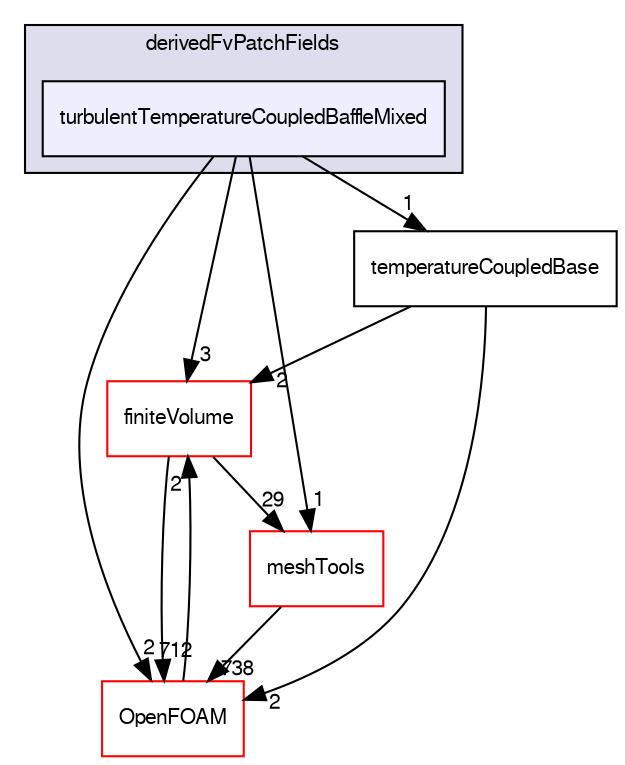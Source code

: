 digraph "src/turbulenceModels/compressible/turbulenceModel/derivedFvPatchFields/turbulentTemperatureCoupledBaffleMixed" {
  bgcolor=transparent;
  compound=true
  node [ fontsize="10", fontname="FreeSans"];
  edge [ labelfontsize="10", labelfontname="FreeSans"];
  subgraph clusterdir_8f6aa822d17729831179b3b352be3d81 {
    graph [ bgcolor="#ddddee", pencolor="black", label="derivedFvPatchFields" fontname="FreeSans", fontsize="10", URL="dir_8f6aa822d17729831179b3b352be3d81.html"]
  dir_da28ff680b9d77d0aab7c6bbfc53fbdb [shape=box, label="turbulentTemperatureCoupledBaffleMixed", style="filled", fillcolor="#eeeeff", pencolor="black", URL="dir_da28ff680b9d77d0aab7c6bbfc53fbdb.html"];
  }
  dir_9bd15774b555cf7259a6fa18f99fe99b [shape=box label="finiteVolume" color="red" URL="dir_9bd15774b555cf7259a6fa18f99fe99b.html"];
  dir_e79731898a9d0d7e176dc65d2ec307ec [shape=box label="temperatureCoupledBase" URL="dir_e79731898a9d0d7e176dc65d2ec307ec.html"];
  dir_ae30ad0bef50cf391b24c614251bb9fd [shape=box label="meshTools" color="red" URL="dir_ae30ad0bef50cf391b24c614251bb9fd.html"];
  dir_c5473ff19b20e6ec4dfe5c310b3778a8 [shape=box label="OpenFOAM" color="red" URL="dir_c5473ff19b20e6ec4dfe5c310b3778a8.html"];
  dir_9bd15774b555cf7259a6fa18f99fe99b->dir_ae30ad0bef50cf391b24c614251bb9fd [headlabel="29", labeldistance=1.5 headhref="dir_000749_001586.html"];
  dir_9bd15774b555cf7259a6fa18f99fe99b->dir_c5473ff19b20e6ec4dfe5c310b3778a8 [headlabel="712", labeldistance=1.5 headhref="dir_000749_001732.html"];
  dir_e79731898a9d0d7e176dc65d2ec307ec->dir_9bd15774b555cf7259a6fa18f99fe99b [headlabel="2", labeldistance=1.5 headhref="dir_002949_000749.html"];
  dir_e79731898a9d0d7e176dc65d2ec307ec->dir_c5473ff19b20e6ec4dfe5c310b3778a8 [headlabel="2", labeldistance=1.5 headhref="dir_002949_001732.html"];
  dir_da28ff680b9d77d0aab7c6bbfc53fbdb->dir_9bd15774b555cf7259a6fa18f99fe99b [headlabel="3", labeldistance=1.5 headhref="dir_002955_000749.html"];
  dir_da28ff680b9d77d0aab7c6bbfc53fbdb->dir_e79731898a9d0d7e176dc65d2ec307ec [headlabel="1", labeldistance=1.5 headhref="dir_002955_002949.html"];
  dir_da28ff680b9d77d0aab7c6bbfc53fbdb->dir_ae30ad0bef50cf391b24c614251bb9fd [headlabel="1", labeldistance=1.5 headhref="dir_002955_001586.html"];
  dir_da28ff680b9d77d0aab7c6bbfc53fbdb->dir_c5473ff19b20e6ec4dfe5c310b3778a8 [headlabel="2", labeldistance=1.5 headhref="dir_002955_001732.html"];
  dir_ae30ad0bef50cf391b24c614251bb9fd->dir_c5473ff19b20e6ec4dfe5c310b3778a8 [headlabel="738", labeldistance=1.5 headhref="dir_001586_001732.html"];
  dir_c5473ff19b20e6ec4dfe5c310b3778a8->dir_9bd15774b555cf7259a6fa18f99fe99b [headlabel="2", labeldistance=1.5 headhref="dir_001732_000749.html"];
}
